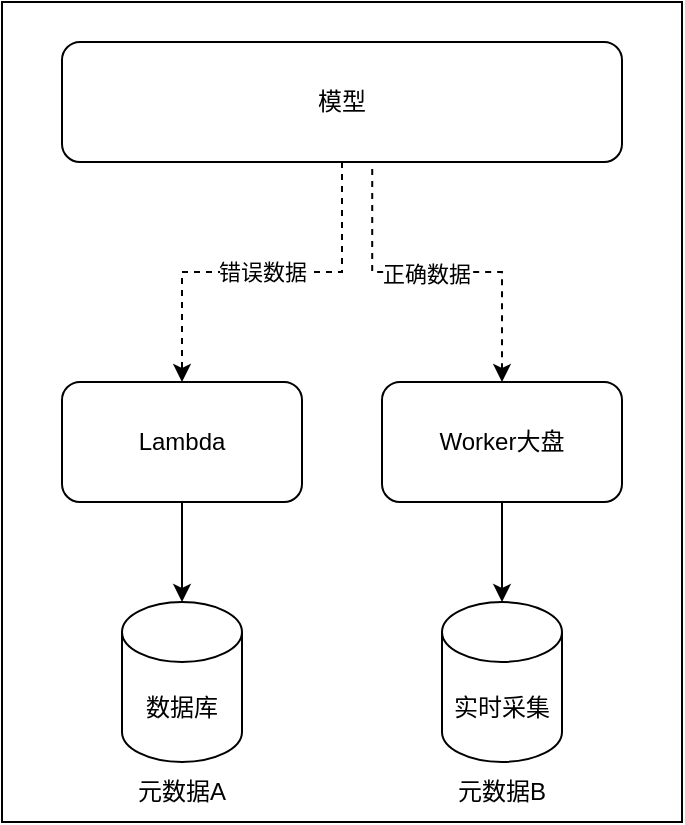 <mxfile version="26.0.2">
  <diagram name="Page-1" id="IvGomVfQnvnbm-iyZiaq">
    <mxGraphModel dx="1434" dy="1885" grid="1" gridSize="10" guides="1" tooltips="1" connect="1" arrows="1" fold="1" page="1" pageScale="1" pageWidth="850" pageHeight="1100" math="0" shadow="0">
      <root>
        <mxCell id="0" />
        <mxCell id="1" parent="0" />
        <mxCell id="XO-GALKPfHcBI_01L1h0-8" value="" style="rounded=0;whiteSpace=wrap;html=1;" parent="1" vertex="1">
          <mxGeometry x="100" y="-30" width="340" height="410" as="geometry" />
        </mxCell>
        <mxCell id="XO-GALKPfHcBI_01L1h0-2" value="Lambda" style="rounded=1;whiteSpace=wrap;html=1;" parent="1" vertex="1">
          <mxGeometry x="130" y="160" width="120" height="60" as="geometry" />
        </mxCell>
        <mxCell id="XO-GALKPfHcBI_01L1h0-3" value="Worker大盘" style="rounded=1;whiteSpace=wrap;html=1;" parent="1" vertex="1">
          <mxGeometry x="290" y="160" width="120" height="60" as="geometry" />
        </mxCell>
        <mxCell id="XO-GALKPfHcBI_01L1h0-4" value="数据库" style="shape=cylinder3;whiteSpace=wrap;html=1;boundedLbl=1;backgroundOutline=1;size=15;" parent="1" vertex="1">
          <mxGeometry x="160" y="270" width="60" height="80" as="geometry" />
        </mxCell>
        <mxCell id="XO-GALKPfHcBI_01L1h0-5" value="&lt;div&gt;实时采集&lt;/div&gt;" style="shape=cylinder3;whiteSpace=wrap;html=1;boundedLbl=1;backgroundOutline=1;size=15;" parent="1" vertex="1">
          <mxGeometry x="320" y="270" width="60" height="80" as="geometry" />
        </mxCell>
        <mxCell id="XO-GALKPfHcBI_01L1h0-6" value="" style="endArrow=classic;html=1;rounded=0;exitX=0.5;exitY=1;exitDx=0;exitDy=0;" parent="1" source="XO-GALKPfHcBI_01L1h0-2" target="XO-GALKPfHcBI_01L1h0-4" edge="1">
          <mxGeometry width="50" height="50" relative="1" as="geometry">
            <mxPoint x="400" y="360" as="sourcePoint" />
            <mxPoint x="450" y="310" as="targetPoint" />
          </mxGeometry>
        </mxCell>
        <mxCell id="XO-GALKPfHcBI_01L1h0-7" value="" style="endArrow=classic;html=1;rounded=0;exitX=0.5;exitY=1;exitDx=0;exitDy=0;" parent="1" source="XO-GALKPfHcBI_01L1h0-3" target="XO-GALKPfHcBI_01L1h0-5" edge="1">
          <mxGeometry width="50" height="50" relative="1" as="geometry">
            <mxPoint x="400" y="360" as="sourcePoint" />
            <mxPoint x="450" y="310" as="targetPoint" />
          </mxGeometry>
        </mxCell>
        <mxCell id="XO-GALKPfHcBI_01L1h0-11" value="错误数据" style="edgeStyle=orthogonalEdgeStyle;rounded=0;orthogonalLoop=1;jettySize=auto;html=1;dashed=1;" parent="1" source="XO-GALKPfHcBI_01L1h0-9" target="XO-GALKPfHcBI_01L1h0-2" edge="1">
          <mxGeometry relative="1" as="geometry">
            <mxPoint x="270" y="80" as="targetPoint" />
          </mxGeometry>
        </mxCell>
        <mxCell id="XO-GALKPfHcBI_01L1h0-9" value="模型" style="rounded=1;whiteSpace=wrap;html=1;" parent="1" vertex="1">
          <mxGeometry x="130" y="-10" width="280" height="60" as="geometry" />
        </mxCell>
        <mxCell id="v-sFqhosU-s-XcPySd75-1" value="元数据A" style="text;html=1;align=center;verticalAlign=middle;whiteSpace=wrap;rounded=0;" vertex="1" parent="1">
          <mxGeometry x="160" y="350" width="60" height="30" as="geometry" />
        </mxCell>
        <mxCell id="v-sFqhosU-s-XcPySd75-2" value="元数据B" style="text;html=1;align=center;verticalAlign=middle;whiteSpace=wrap;rounded=0;" vertex="1" parent="1">
          <mxGeometry x="320" y="350" width="60" height="30" as="geometry" />
        </mxCell>
        <mxCell id="v-sFqhosU-s-XcPySd75-3" value="" style="edgeStyle=orthogonalEdgeStyle;rounded=0;orthogonalLoop=1;jettySize=auto;html=1;dashed=1;exitX=0.554;exitY=1.058;exitDx=0;exitDy=0;exitPerimeter=0;" edge="1" parent="1" source="XO-GALKPfHcBI_01L1h0-9" target="XO-GALKPfHcBI_01L1h0-3">
          <mxGeometry relative="1" as="geometry">
            <mxPoint x="280" y="60" as="sourcePoint" />
            <mxPoint x="200" y="170" as="targetPoint" />
          </mxGeometry>
        </mxCell>
        <mxCell id="v-sFqhosU-s-XcPySd75-4" value="正确数据" style="edgeLabel;html=1;align=center;verticalAlign=middle;resizable=0;points=[];" vertex="1" connectable="0" parent="v-sFqhosU-s-XcPySd75-3">
          <mxGeometry x="-0.085" relative="1" as="geometry">
            <mxPoint y="1" as="offset" />
          </mxGeometry>
        </mxCell>
      </root>
    </mxGraphModel>
  </diagram>
</mxfile>
